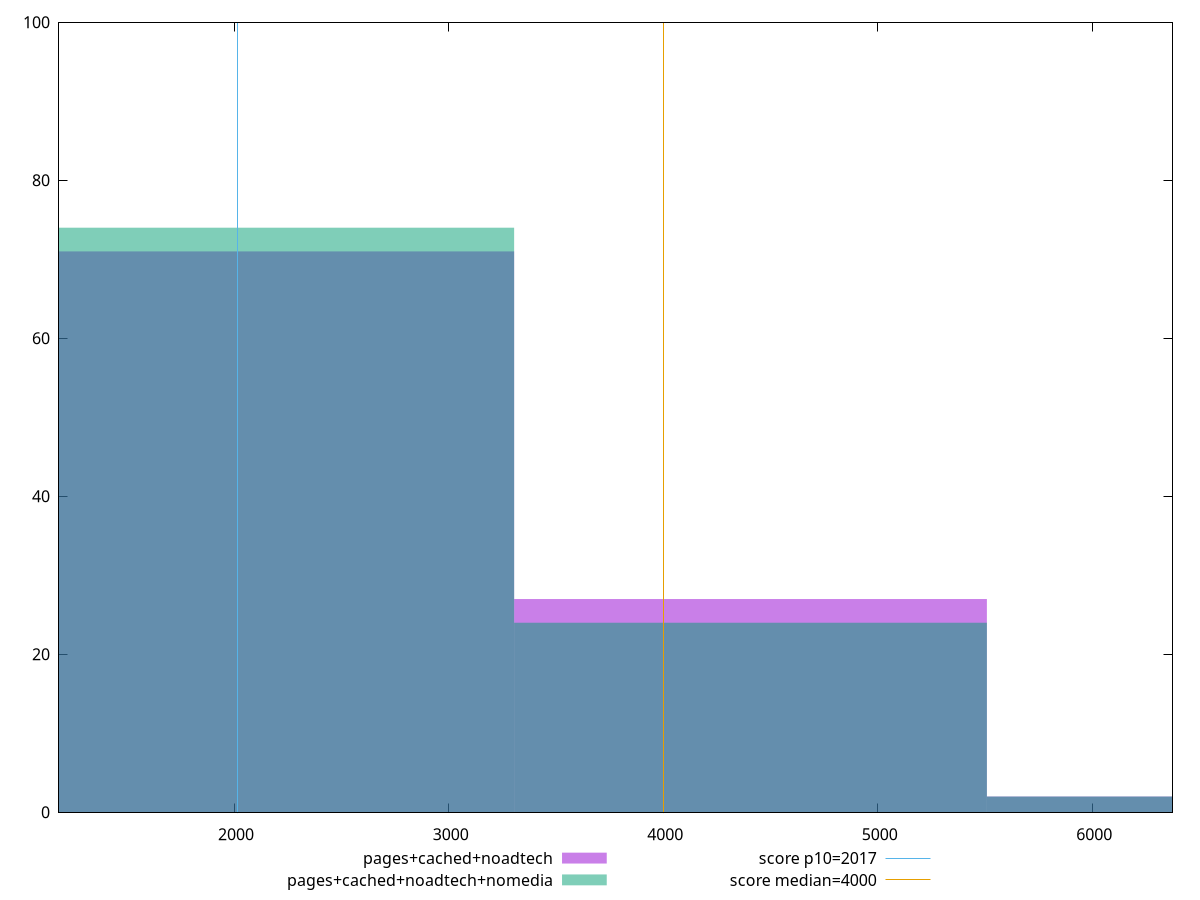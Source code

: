 reset

$pagesCachedNoadtech <<EOF
2203.431175937571 71
4406.862351875142 27
6610.293527812713 2
EOF

$pagesCachedNoadtechNomedia <<EOF
2203.431175937571 74
4406.862351875142 24
6610.293527812713 2
EOF

set key outside below
set boxwidth 2203.431175937571
set xrange [1183.816000000001:6373.679999999997]
set yrange [0:100]
set trange [0:100]
set style fill transparent solid 0.5 noborder

set parametric
set terminal svg size 640, 500 enhanced background rgb 'white'
set output "report_00013_2021-02-09T12-04-24.940Z/mainthread-work-breakdown/comparison/histogram/2_vs_3.svg"

plot $pagesCachedNoadtech title "pages+cached+noadtech" with boxes, \
     $pagesCachedNoadtechNomedia title "pages+cached+noadtech+nomedia" with boxes, \
     2017,t title "score p10=2017", \
     4000,t title "score median=4000"

reset
